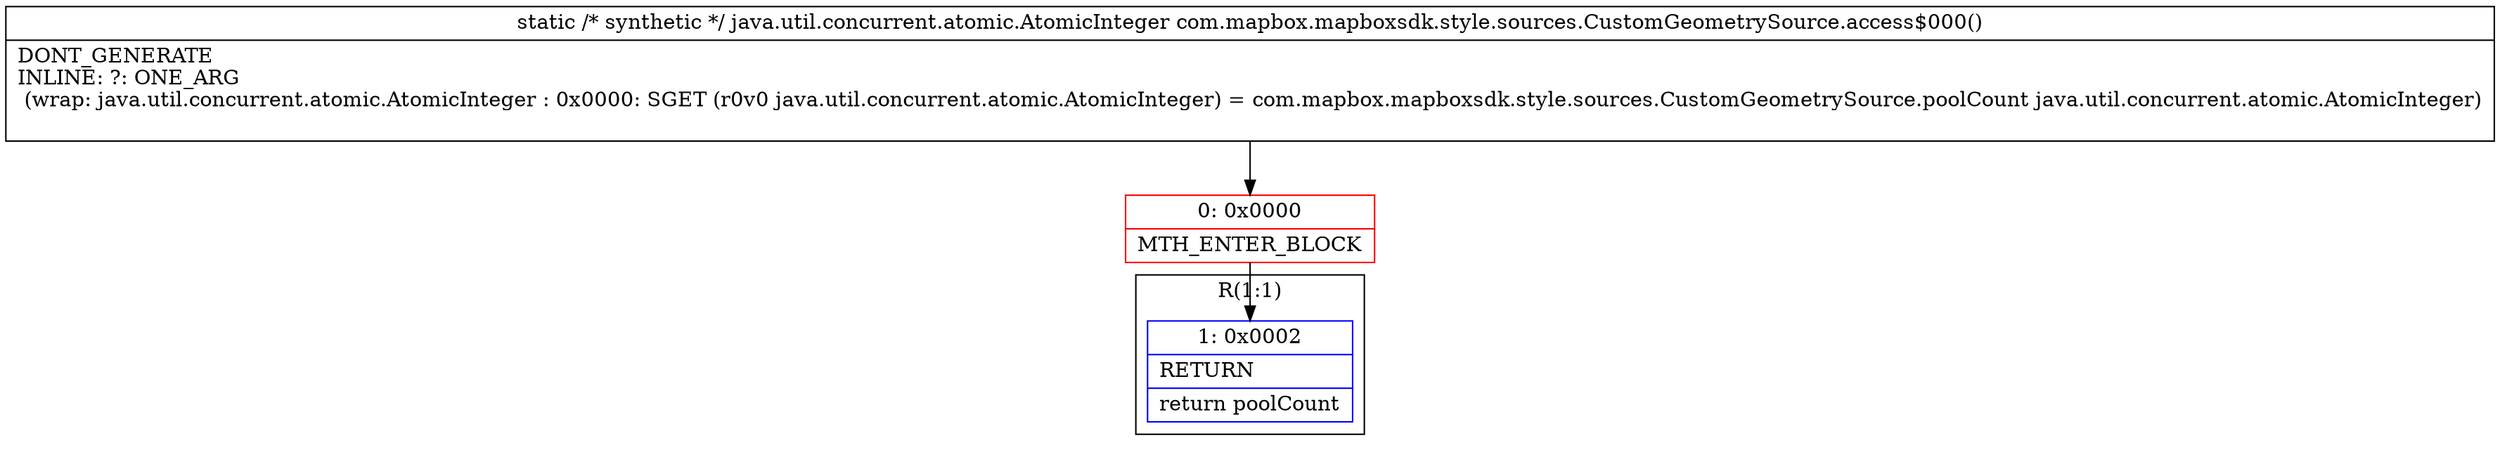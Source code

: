 digraph "CFG forcom.mapbox.mapboxsdk.style.sources.CustomGeometrySource.access$000()Ljava\/util\/concurrent\/atomic\/AtomicInteger;" {
subgraph cluster_Region_1300212598 {
label = "R(1:1)";
node [shape=record,color=blue];
Node_1 [shape=record,label="{1\:\ 0x0002|RETURN\l|return poolCount\l}"];
}
Node_0 [shape=record,color=red,label="{0\:\ 0x0000|MTH_ENTER_BLOCK\l}"];
MethodNode[shape=record,label="{static \/* synthetic *\/ java.util.concurrent.atomic.AtomicInteger com.mapbox.mapboxsdk.style.sources.CustomGeometrySource.access$000()  | DONT_GENERATE\lINLINE: ?: ONE_ARG  \l  (wrap: java.util.concurrent.atomic.AtomicInteger : 0x0000: SGET  (r0v0 java.util.concurrent.atomic.AtomicInteger) =  com.mapbox.mapboxsdk.style.sources.CustomGeometrySource.poolCount java.util.concurrent.atomic.AtomicInteger)\l\l}"];
MethodNode -> Node_0;
Node_0 -> Node_1;
}

